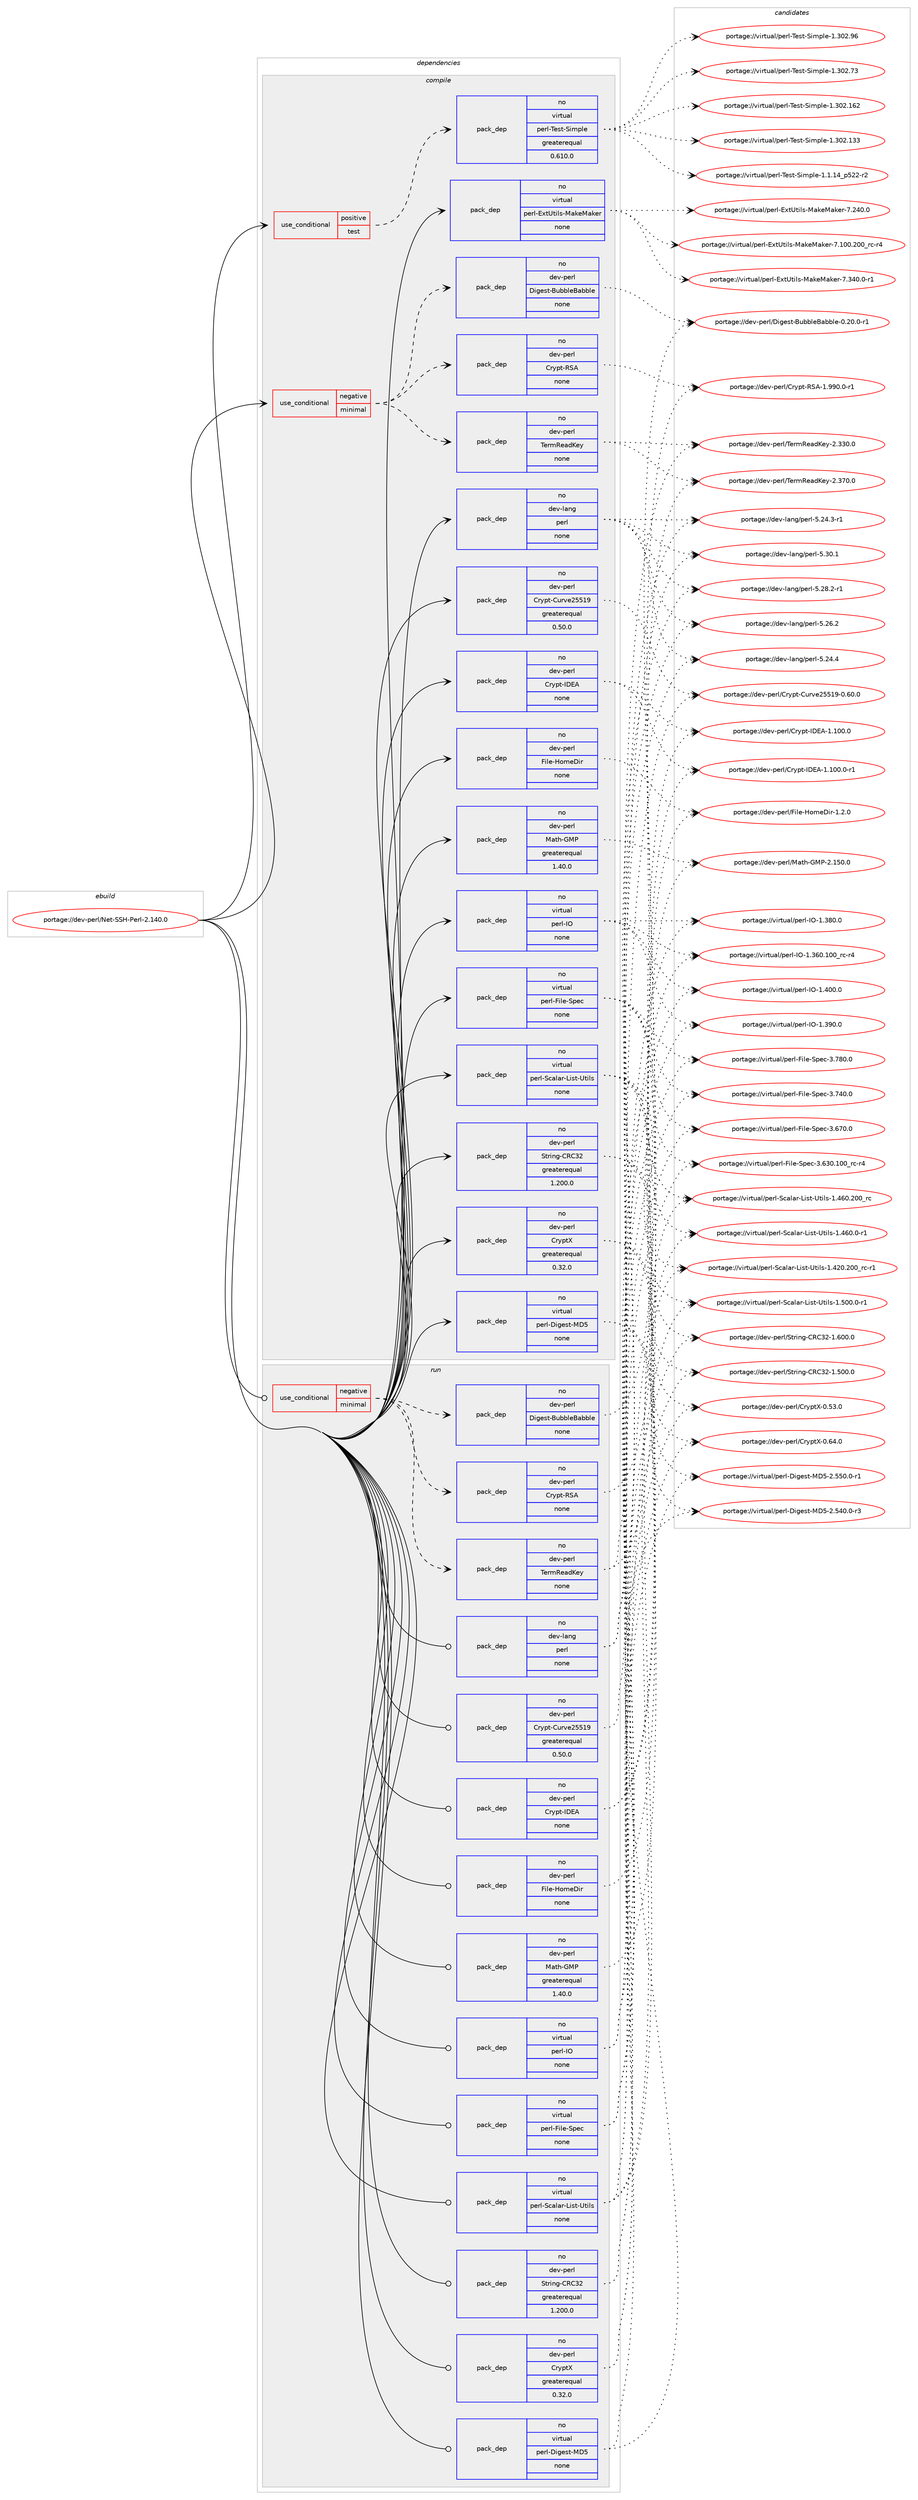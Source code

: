 digraph prolog {

# *************
# Graph options
# *************

newrank=true;
concentrate=true;
compound=true;
graph [rankdir=LR,fontname=Helvetica,fontsize=10,ranksep=1.5];#, ranksep=2.5, nodesep=0.2];
edge  [arrowhead=vee];
node  [fontname=Helvetica,fontsize=10];

# **********
# The ebuild
# **********

subgraph cluster_leftcol {
color=gray;
label=<<i>ebuild</i>>;
id [label="portage://dev-perl/Net-SSH-Perl-2.140.0", color=red, width=4, href="../dev-perl/Net-SSH-Perl-2.140.0.svg"];
}

# ****************
# The dependencies
# ****************

subgraph cluster_midcol {
color=gray;
label=<<i>dependencies</i>>;
subgraph cluster_compile {
fillcolor="#eeeeee";
style=filled;
label=<<i>compile</i>>;
subgraph cond121754 {
dependency486130 [label=<<TABLE BORDER="0" CELLBORDER="1" CELLSPACING="0" CELLPADDING="4"><TR><TD ROWSPAN="3" CELLPADDING="10">use_conditional</TD></TR><TR><TD>negative</TD></TR><TR><TD>minimal</TD></TR></TABLE>>, shape=none, color=red];
subgraph pack359304 {
dependency486131 [label=<<TABLE BORDER="0" CELLBORDER="1" CELLSPACING="0" CELLPADDING="4" WIDTH="220"><TR><TD ROWSPAN="6" CELLPADDING="30">pack_dep</TD></TR><TR><TD WIDTH="110">no</TD></TR><TR><TD>dev-perl</TD></TR><TR><TD>Digest-BubbleBabble</TD></TR><TR><TD>none</TD></TR><TR><TD></TD></TR></TABLE>>, shape=none, color=blue];
}
dependency486130:e -> dependency486131:w [weight=20,style="dashed",arrowhead="vee"];
subgraph pack359305 {
dependency486132 [label=<<TABLE BORDER="0" CELLBORDER="1" CELLSPACING="0" CELLPADDING="4" WIDTH="220"><TR><TD ROWSPAN="6" CELLPADDING="30">pack_dep</TD></TR><TR><TD WIDTH="110">no</TD></TR><TR><TD>dev-perl</TD></TR><TR><TD>Crypt-RSA</TD></TR><TR><TD>none</TD></TR><TR><TD></TD></TR></TABLE>>, shape=none, color=blue];
}
dependency486130:e -> dependency486132:w [weight=20,style="dashed",arrowhead="vee"];
subgraph pack359306 {
dependency486133 [label=<<TABLE BORDER="0" CELLBORDER="1" CELLSPACING="0" CELLPADDING="4" WIDTH="220"><TR><TD ROWSPAN="6" CELLPADDING="30">pack_dep</TD></TR><TR><TD WIDTH="110">no</TD></TR><TR><TD>dev-perl</TD></TR><TR><TD>TermReadKey</TD></TR><TR><TD>none</TD></TR><TR><TD></TD></TR></TABLE>>, shape=none, color=blue];
}
dependency486130:e -> dependency486133:w [weight=20,style="dashed",arrowhead="vee"];
}
id:e -> dependency486130:w [weight=20,style="solid",arrowhead="vee"];
subgraph cond121755 {
dependency486134 [label=<<TABLE BORDER="0" CELLBORDER="1" CELLSPACING="0" CELLPADDING="4"><TR><TD ROWSPAN="3" CELLPADDING="10">use_conditional</TD></TR><TR><TD>positive</TD></TR><TR><TD>test</TD></TR></TABLE>>, shape=none, color=red];
subgraph pack359307 {
dependency486135 [label=<<TABLE BORDER="0" CELLBORDER="1" CELLSPACING="0" CELLPADDING="4" WIDTH="220"><TR><TD ROWSPAN="6" CELLPADDING="30">pack_dep</TD></TR><TR><TD WIDTH="110">no</TD></TR><TR><TD>virtual</TD></TR><TR><TD>perl-Test-Simple</TD></TR><TR><TD>greaterequal</TD></TR><TR><TD>0.610.0</TD></TR></TABLE>>, shape=none, color=blue];
}
dependency486134:e -> dependency486135:w [weight=20,style="dashed",arrowhead="vee"];
}
id:e -> dependency486134:w [weight=20,style="solid",arrowhead="vee"];
subgraph pack359308 {
dependency486136 [label=<<TABLE BORDER="0" CELLBORDER="1" CELLSPACING="0" CELLPADDING="4" WIDTH="220"><TR><TD ROWSPAN="6" CELLPADDING="30">pack_dep</TD></TR><TR><TD WIDTH="110">no</TD></TR><TR><TD>dev-lang</TD></TR><TR><TD>perl</TD></TR><TR><TD>none</TD></TR><TR><TD></TD></TR></TABLE>>, shape=none, color=blue];
}
id:e -> dependency486136:w [weight=20,style="solid",arrowhead="vee"];
subgraph pack359309 {
dependency486137 [label=<<TABLE BORDER="0" CELLBORDER="1" CELLSPACING="0" CELLPADDING="4" WIDTH="220"><TR><TD ROWSPAN="6" CELLPADDING="30">pack_dep</TD></TR><TR><TD WIDTH="110">no</TD></TR><TR><TD>dev-perl</TD></TR><TR><TD>Crypt-Curve25519</TD></TR><TR><TD>greaterequal</TD></TR><TR><TD>0.50.0</TD></TR></TABLE>>, shape=none, color=blue];
}
id:e -> dependency486137:w [weight=20,style="solid",arrowhead="vee"];
subgraph pack359310 {
dependency486138 [label=<<TABLE BORDER="0" CELLBORDER="1" CELLSPACING="0" CELLPADDING="4" WIDTH="220"><TR><TD ROWSPAN="6" CELLPADDING="30">pack_dep</TD></TR><TR><TD WIDTH="110">no</TD></TR><TR><TD>dev-perl</TD></TR><TR><TD>Crypt-IDEA</TD></TR><TR><TD>none</TD></TR><TR><TD></TD></TR></TABLE>>, shape=none, color=blue];
}
id:e -> dependency486138:w [weight=20,style="solid",arrowhead="vee"];
subgraph pack359311 {
dependency486139 [label=<<TABLE BORDER="0" CELLBORDER="1" CELLSPACING="0" CELLPADDING="4" WIDTH="220"><TR><TD ROWSPAN="6" CELLPADDING="30">pack_dep</TD></TR><TR><TD WIDTH="110">no</TD></TR><TR><TD>dev-perl</TD></TR><TR><TD>CryptX</TD></TR><TR><TD>greaterequal</TD></TR><TR><TD>0.32.0</TD></TR></TABLE>>, shape=none, color=blue];
}
id:e -> dependency486139:w [weight=20,style="solid",arrowhead="vee"];
subgraph pack359312 {
dependency486140 [label=<<TABLE BORDER="0" CELLBORDER="1" CELLSPACING="0" CELLPADDING="4" WIDTH="220"><TR><TD ROWSPAN="6" CELLPADDING="30">pack_dep</TD></TR><TR><TD WIDTH="110">no</TD></TR><TR><TD>dev-perl</TD></TR><TR><TD>File-HomeDir</TD></TR><TR><TD>none</TD></TR><TR><TD></TD></TR></TABLE>>, shape=none, color=blue];
}
id:e -> dependency486140:w [weight=20,style="solid",arrowhead="vee"];
subgraph pack359313 {
dependency486141 [label=<<TABLE BORDER="0" CELLBORDER="1" CELLSPACING="0" CELLPADDING="4" WIDTH="220"><TR><TD ROWSPAN="6" CELLPADDING="30">pack_dep</TD></TR><TR><TD WIDTH="110">no</TD></TR><TR><TD>dev-perl</TD></TR><TR><TD>Math-GMP</TD></TR><TR><TD>greaterequal</TD></TR><TR><TD>1.40.0</TD></TR></TABLE>>, shape=none, color=blue];
}
id:e -> dependency486141:w [weight=20,style="solid",arrowhead="vee"];
subgraph pack359314 {
dependency486142 [label=<<TABLE BORDER="0" CELLBORDER="1" CELLSPACING="0" CELLPADDING="4" WIDTH="220"><TR><TD ROWSPAN="6" CELLPADDING="30">pack_dep</TD></TR><TR><TD WIDTH="110">no</TD></TR><TR><TD>dev-perl</TD></TR><TR><TD>String-CRC32</TD></TR><TR><TD>greaterequal</TD></TR><TR><TD>1.200.0</TD></TR></TABLE>>, shape=none, color=blue];
}
id:e -> dependency486142:w [weight=20,style="solid",arrowhead="vee"];
subgraph pack359315 {
dependency486143 [label=<<TABLE BORDER="0" CELLBORDER="1" CELLSPACING="0" CELLPADDING="4" WIDTH="220"><TR><TD ROWSPAN="6" CELLPADDING="30">pack_dep</TD></TR><TR><TD WIDTH="110">no</TD></TR><TR><TD>virtual</TD></TR><TR><TD>perl-Digest-MD5</TD></TR><TR><TD>none</TD></TR><TR><TD></TD></TR></TABLE>>, shape=none, color=blue];
}
id:e -> dependency486143:w [weight=20,style="solid",arrowhead="vee"];
subgraph pack359316 {
dependency486144 [label=<<TABLE BORDER="0" CELLBORDER="1" CELLSPACING="0" CELLPADDING="4" WIDTH="220"><TR><TD ROWSPAN="6" CELLPADDING="30">pack_dep</TD></TR><TR><TD WIDTH="110">no</TD></TR><TR><TD>virtual</TD></TR><TR><TD>perl-ExtUtils-MakeMaker</TD></TR><TR><TD>none</TD></TR><TR><TD></TD></TR></TABLE>>, shape=none, color=blue];
}
id:e -> dependency486144:w [weight=20,style="solid",arrowhead="vee"];
subgraph pack359317 {
dependency486145 [label=<<TABLE BORDER="0" CELLBORDER="1" CELLSPACING="0" CELLPADDING="4" WIDTH="220"><TR><TD ROWSPAN="6" CELLPADDING="30">pack_dep</TD></TR><TR><TD WIDTH="110">no</TD></TR><TR><TD>virtual</TD></TR><TR><TD>perl-File-Spec</TD></TR><TR><TD>none</TD></TR><TR><TD></TD></TR></TABLE>>, shape=none, color=blue];
}
id:e -> dependency486145:w [weight=20,style="solid",arrowhead="vee"];
subgraph pack359318 {
dependency486146 [label=<<TABLE BORDER="0" CELLBORDER="1" CELLSPACING="0" CELLPADDING="4" WIDTH="220"><TR><TD ROWSPAN="6" CELLPADDING="30">pack_dep</TD></TR><TR><TD WIDTH="110">no</TD></TR><TR><TD>virtual</TD></TR><TR><TD>perl-IO</TD></TR><TR><TD>none</TD></TR><TR><TD></TD></TR></TABLE>>, shape=none, color=blue];
}
id:e -> dependency486146:w [weight=20,style="solid",arrowhead="vee"];
subgraph pack359319 {
dependency486147 [label=<<TABLE BORDER="0" CELLBORDER="1" CELLSPACING="0" CELLPADDING="4" WIDTH="220"><TR><TD ROWSPAN="6" CELLPADDING="30">pack_dep</TD></TR><TR><TD WIDTH="110">no</TD></TR><TR><TD>virtual</TD></TR><TR><TD>perl-Scalar-List-Utils</TD></TR><TR><TD>none</TD></TR><TR><TD></TD></TR></TABLE>>, shape=none, color=blue];
}
id:e -> dependency486147:w [weight=20,style="solid",arrowhead="vee"];
}
subgraph cluster_compileandrun {
fillcolor="#eeeeee";
style=filled;
label=<<i>compile and run</i>>;
}
subgraph cluster_run {
fillcolor="#eeeeee";
style=filled;
label=<<i>run</i>>;
subgraph cond121756 {
dependency486148 [label=<<TABLE BORDER="0" CELLBORDER="1" CELLSPACING="0" CELLPADDING="4"><TR><TD ROWSPAN="3" CELLPADDING="10">use_conditional</TD></TR><TR><TD>negative</TD></TR><TR><TD>minimal</TD></TR></TABLE>>, shape=none, color=red];
subgraph pack359320 {
dependency486149 [label=<<TABLE BORDER="0" CELLBORDER="1" CELLSPACING="0" CELLPADDING="4" WIDTH="220"><TR><TD ROWSPAN="6" CELLPADDING="30">pack_dep</TD></TR><TR><TD WIDTH="110">no</TD></TR><TR><TD>dev-perl</TD></TR><TR><TD>Digest-BubbleBabble</TD></TR><TR><TD>none</TD></TR><TR><TD></TD></TR></TABLE>>, shape=none, color=blue];
}
dependency486148:e -> dependency486149:w [weight=20,style="dashed",arrowhead="vee"];
subgraph pack359321 {
dependency486150 [label=<<TABLE BORDER="0" CELLBORDER="1" CELLSPACING="0" CELLPADDING="4" WIDTH="220"><TR><TD ROWSPAN="6" CELLPADDING="30">pack_dep</TD></TR><TR><TD WIDTH="110">no</TD></TR><TR><TD>dev-perl</TD></TR><TR><TD>Crypt-RSA</TD></TR><TR><TD>none</TD></TR><TR><TD></TD></TR></TABLE>>, shape=none, color=blue];
}
dependency486148:e -> dependency486150:w [weight=20,style="dashed",arrowhead="vee"];
subgraph pack359322 {
dependency486151 [label=<<TABLE BORDER="0" CELLBORDER="1" CELLSPACING="0" CELLPADDING="4" WIDTH="220"><TR><TD ROWSPAN="6" CELLPADDING="30">pack_dep</TD></TR><TR><TD WIDTH="110">no</TD></TR><TR><TD>dev-perl</TD></TR><TR><TD>TermReadKey</TD></TR><TR><TD>none</TD></TR><TR><TD></TD></TR></TABLE>>, shape=none, color=blue];
}
dependency486148:e -> dependency486151:w [weight=20,style="dashed",arrowhead="vee"];
}
id:e -> dependency486148:w [weight=20,style="solid",arrowhead="odot"];
subgraph pack359323 {
dependency486152 [label=<<TABLE BORDER="0" CELLBORDER="1" CELLSPACING="0" CELLPADDING="4" WIDTH="220"><TR><TD ROWSPAN="6" CELLPADDING="30">pack_dep</TD></TR><TR><TD WIDTH="110">no</TD></TR><TR><TD>dev-lang</TD></TR><TR><TD>perl</TD></TR><TR><TD>none</TD></TR><TR><TD></TD></TR></TABLE>>, shape=none, color=blue];
}
id:e -> dependency486152:w [weight=20,style="solid",arrowhead="odot"];
subgraph pack359324 {
dependency486153 [label=<<TABLE BORDER="0" CELLBORDER="1" CELLSPACING="0" CELLPADDING="4" WIDTH="220"><TR><TD ROWSPAN="6" CELLPADDING="30">pack_dep</TD></TR><TR><TD WIDTH="110">no</TD></TR><TR><TD>dev-perl</TD></TR><TR><TD>Crypt-Curve25519</TD></TR><TR><TD>greaterequal</TD></TR><TR><TD>0.50.0</TD></TR></TABLE>>, shape=none, color=blue];
}
id:e -> dependency486153:w [weight=20,style="solid",arrowhead="odot"];
subgraph pack359325 {
dependency486154 [label=<<TABLE BORDER="0" CELLBORDER="1" CELLSPACING="0" CELLPADDING="4" WIDTH="220"><TR><TD ROWSPAN="6" CELLPADDING="30">pack_dep</TD></TR><TR><TD WIDTH="110">no</TD></TR><TR><TD>dev-perl</TD></TR><TR><TD>Crypt-IDEA</TD></TR><TR><TD>none</TD></TR><TR><TD></TD></TR></TABLE>>, shape=none, color=blue];
}
id:e -> dependency486154:w [weight=20,style="solid",arrowhead="odot"];
subgraph pack359326 {
dependency486155 [label=<<TABLE BORDER="0" CELLBORDER="1" CELLSPACING="0" CELLPADDING="4" WIDTH="220"><TR><TD ROWSPAN="6" CELLPADDING="30">pack_dep</TD></TR><TR><TD WIDTH="110">no</TD></TR><TR><TD>dev-perl</TD></TR><TR><TD>CryptX</TD></TR><TR><TD>greaterequal</TD></TR><TR><TD>0.32.0</TD></TR></TABLE>>, shape=none, color=blue];
}
id:e -> dependency486155:w [weight=20,style="solid",arrowhead="odot"];
subgraph pack359327 {
dependency486156 [label=<<TABLE BORDER="0" CELLBORDER="1" CELLSPACING="0" CELLPADDING="4" WIDTH="220"><TR><TD ROWSPAN="6" CELLPADDING="30">pack_dep</TD></TR><TR><TD WIDTH="110">no</TD></TR><TR><TD>dev-perl</TD></TR><TR><TD>File-HomeDir</TD></TR><TR><TD>none</TD></TR><TR><TD></TD></TR></TABLE>>, shape=none, color=blue];
}
id:e -> dependency486156:w [weight=20,style="solid",arrowhead="odot"];
subgraph pack359328 {
dependency486157 [label=<<TABLE BORDER="0" CELLBORDER="1" CELLSPACING="0" CELLPADDING="4" WIDTH="220"><TR><TD ROWSPAN="6" CELLPADDING="30">pack_dep</TD></TR><TR><TD WIDTH="110">no</TD></TR><TR><TD>dev-perl</TD></TR><TR><TD>Math-GMP</TD></TR><TR><TD>greaterequal</TD></TR><TR><TD>1.40.0</TD></TR></TABLE>>, shape=none, color=blue];
}
id:e -> dependency486157:w [weight=20,style="solid",arrowhead="odot"];
subgraph pack359329 {
dependency486158 [label=<<TABLE BORDER="0" CELLBORDER="1" CELLSPACING="0" CELLPADDING="4" WIDTH="220"><TR><TD ROWSPAN="6" CELLPADDING="30">pack_dep</TD></TR><TR><TD WIDTH="110">no</TD></TR><TR><TD>dev-perl</TD></TR><TR><TD>String-CRC32</TD></TR><TR><TD>greaterequal</TD></TR><TR><TD>1.200.0</TD></TR></TABLE>>, shape=none, color=blue];
}
id:e -> dependency486158:w [weight=20,style="solid",arrowhead="odot"];
subgraph pack359330 {
dependency486159 [label=<<TABLE BORDER="0" CELLBORDER="1" CELLSPACING="0" CELLPADDING="4" WIDTH="220"><TR><TD ROWSPAN="6" CELLPADDING="30">pack_dep</TD></TR><TR><TD WIDTH="110">no</TD></TR><TR><TD>virtual</TD></TR><TR><TD>perl-Digest-MD5</TD></TR><TR><TD>none</TD></TR><TR><TD></TD></TR></TABLE>>, shape=none, color=blue];
}
id:e -> dependency486159:w [weight=20,style="solid",arrowhead="odot"];
subgraph pack359331 {
dependency486160 [label=<<TABLE BORDER="0" CELLBORDER="1" CELLSPACING="0" CELLPADDING="4" WIDTH="220"><TR><TD ROWSPAN="6" CELLPADDING="30">pack_dep</TD></TR><TR><TD WIDTH="110">no</TD></TR><TR><TD>virtual</TD></TR><TR><TD>perl-File-Spec</TD></TR><TR><TD>none</TD></TR><TR><TD></TD></TR></TABLE>>, shape=none, color=blue];
}
id:e -> dependency486160:w [weight=20,style="solid",arrowhead="odot"];
subgraph pack359332 {
dependency486161 [label=<<TABLE BORDER="0" CELLBORDER="1" CELLSPACING="0" CELLPADDING="4" WIDTH="220"><TR><TD ROWSPAN="6" CELLPADDING="30">pack_dep</TD></TR><TR><TD WIDTH="110">no</TD></TR><TR><TD>virtual</TD></TR><TR><TD>perl-IO</TD></TR><TR><TD>none</TD></TR><TR><TD></TD></TR></TABLE>>, shape=none, color=blue];
}
id:e -> dependency486161:w [weight=20,style="solid",arrowhead="odot"];
subgraph pack359333 {
dependency486162 [label=<<TABLE BORDER="0" CELLBORDER="1" CELLSPACING="0" CELLPADDING="4" WIDTH="220"><TR><TD ROWSPAN="6" CELLPADDING="30">pack_dep</TD></TR><TR><TD WIDTH="110">no</TD></TR><TR><TD>virtual</TD></TR><TR><TD>perl-Scalar-List-Utils</TD></TR><TR><TD>none</TD></TR><TR><TD></TD></TR></TABLE>>, shape=none, color=blue];
}
id:e -> dependency486162:w [weight=20,style="solid",arrowhead="odot"];
}
}

# **************
# The candidates
# **************

subgraph cluster_choices {
rank=same;
color=gray;
label=<<i>candidates</i>>;

subgraph choice359304 {
color=black;
nodesep=1;
choice1001011184511210111410847681051031011151164566117989810810166979898108101454846504846484511449 [label="portage://dev-perl/Digest-BubbleBabble-0.20.0-r1", color=red, width=4,href="../dev-perl/Digest-BubbleBabble-0.20.0-r1.svg"];
dependency486131:e -> choice1001011184511210111410847681051031011151164566117989810810166979898108101454846504846484511449:w [style=dotted,weight="100"];
}
subgraph choice359305 {
color=black;
nodesep=1;
choice1001011184511210111410847671141211121164582836545494657574846484511449 [label="portage://dev-perl/Crypt-RSA-1.990.0-r1", color=red, width=4,href="../dev-perl/Crypt-RSA-1.990.0-r1.svg"];
dependency486132:e -> choice1001011184511210111410847671141211121164582836545494657574846484511449:w [style=dotted,weight="100"];
}
subgraph choice359306 {
color=black;
nodesep=1;
choice1001011184511210111410847841011141098210197100751011214550465155484648 [label="portage://dev-perl/TermReadKey-2.370.0", color=red, width=4,href="../dev-perl/TermReadKey-2.370.0.svg"];
choice1001011184511210111410847841011141098210197100751011214550465151484648 [label="portage://dev-perl/TermReadKey-2.330.0", color=red, width=4,href="../dev-perl/TermReadKey-2.330.0.svg"];
dependency486133:e -> choice1001011184511210111410847841011141098210197100751011214550465155484648:w [style=dotted,weight="100"];
dependency486133:e -> choice1001011184511210111410847841011141098210197100751011214550465151484648:w [style=dotted,weight="100"];
}
subgraph choice359307 {
color=black;
nodesep=1;
choice118105114116117971084711210111410845841011151164583105109112108101454946514850465754 [label="portage://virtual/perl-Test-Simple-1.302.96", color=red, width=4,href="../virtual/perl-Test-Simple-1.302.96.svg"];
choice118105114116117971084711210111410845841011151164583105109112108101454946514850465551 [label="portage://virtual/perl-Test-Simple-1.302.73", color=red, width=4,href="../virtual/perl-Test-Simple-1.302.73.svg"];
choice11810511411611797108471121011141084584101115116458310510911210810145494651485046495450 [label="portage://virtual/perl-Test-Simple-1.302.162", color=red, width=4,href="../virtual/perl-Test-Simple-1.302.162.svg"];
choice11810511411611797108471121011141084584101115116458310510911210810145494651485046495151 [label="portage://virtual/perl-Test-Simple-1.302.133", color=red, width=4,href="../virtual/perl-Test-Simple-1.302.133.svg"];
choice11810511411611797108471121011141084584101115116458310510911210810145494649464952951125350504511450 [label="portage://virtual/perl-Test-Simple-1.1.14_p522-r2", color=red, width=4,href="../virtual/perl-Test-Simple-1.1.14_p522-r2.svg"];
dependency486135:e -> choice118105114116117971084711210111410845841011151164583105109112108101454946514850465754:w [style=dotted,weight="100"];
dependency486135:e -> choice118105114116117971084711210111410845841011151164583105109112108101454946514850465551:w [style=dotted,weight="100"];
dependency486135:e -> choice11810511411611797108471121011141084584101115116458310510911210810145494651485046495450:w [style=dotted,weight="100"];
dependency486135:e -> choice11810511411611797108471121011141084584101115116458310510911210810145494651485046495151:w [style=dotted,weight="100"];
dependency486135:e -> choice11810511411611797108471121011141084584101115116458310510911210810145494649464952951125350504511450:w [style=dotted,weight="100"];
}
subgraph choice359308 {
color=black;
nodesep=1;
choice10010111845108971101034711210111410845534651484649 [label="portage://dev-lang/perl-5.30.1", color=red, width=4,href="../dev-lang/perl-5.30.1.svg"];
choice100101118451089711010347112101114108455346505646504511449 [label="portage://dev-lang/perl-5.28.2-r1", color=red, width=4,href="../dev-lang/perl-5.28.2-r1.svg"];
choice10010111845108971101034711210111410845534650544650 [label="portage://dev-lang/perl-5.26.2", color=red, width=4,href="../dev-lang/perl-5.26.2.svg"];
choice10010111845108971101034711210111410845534650524652 [label="portage://dev-lang/perl-5.24.4", color=red, width=4,href="../dev-lang/perl-5.24.4.svg"];
choice100101118451089711010347112101114108455346505246514511449 [label="portage://dev-lang/perl-5.24.3-r1", color=red, width=4,href="../dev-lang/perl-5.24.3-r1.svg"];
dependency486136:e -> choice10010111845108971101034711210111410845534651484649:w [style=dotted,weight="100"];
dependency486136:e -> choice100101118451089711010347112101114108455346505646504511449:w [style=dotted,weight="100"];
dependency486136:e -> choice10010111845108971101034711210111410845534650544650:w [style=dotted,weight="100"];
dependency486136:e -> choice10010111845108971101034711210111410845534650524652:w [style=dotted,weight="100"];
dependency486136:e -> choice100101118451089711010347112101114108455346505246514511449:w [style=dotted,weight="100"];
}
subgraph choice359309 {
color=black;
nodesep=1;
choice1001011184511210111410847671141211121164567117114118101505353495745484654484648 [label="portage://dev-perl/Crypt-Curve25519-0.60.0", color=red, width=4,href="../dev-perl/Crypt-Curve25519-0.60.0.svg"];
dependency486137:e -> choice1001011184511210111410847671141211121164567117114118101505353495745484654484648:w [style=dotted,weight="100"];
}
subgraph choice359310 {
color=black;
nodesep=1;
choice100101118451121011141084767114121112116457368696545494649484846484511449 [label="portage://dev-perl/Crypt-IDEA-1.100.0-r1", color=red, width=4,href="../dev-perl/Crypt-IDEA-1.100.0-r1.svg"];
choice10010111845112101114108476711412111211645736869654549464948484648 [label="portage://dev-perl/Crypt-IDEA-1.100.0", color=red, width=4,href="../dev-perl/Crypt-IDEA-1.100.0.svg"];
dependency486138:e -> choice100101118451121011141084767114121112116457368696545494649484846484511449:w [style=dotted,weight="100"];
dependency486138:e -> choice10010111845112101114108476711412111211645736869654549464948484648:w [style=dotted,weight="100"];
}
subgraph choice359311 {
color=black;
nodesep=1;
choice1001011184511210111410847671141211121168845484654524648 [label="portage://dev-perl/CryptX-0.64.0", color=red, width=4,href="../dev-perl/CryptX-0.64.0.svg"];
choice1001011184511210111410847671141211121168845484653514648 [label="portage://dev-perl/CryptX-0.53.0", color=red, width=4,href="../dev-perl/CryptX-0.53.0.svg"];
dependency486139:e -> choice1001011184511210111410847671141211121168845484654524648:w [style=dotted,weight="100"];
dependency486139:e -> choice1001011184511210111410847671141211121168845484653514648:w [style=dotted,weight="100"];
}
subgraph choice359312 {
color=black;
nodesep=1;
choice100101118451121011141084770105108101457211110910168105114454946504648 [label="portage://dev-perl/File-HomeDir-1.2.0", color=red, width=4,href="../dev-perl/File-HomeDir-1.2.0.svg"];
dependency486140:e -> choice100101118451121011141084770105108101457211110910168105114454946504648:w [style=dotted,weight="100"];
}
subgraph choice359313 {
color=black;
nodesep=1;
choice10010111845112101114108477797116104457177804550464953484648 [label="portage://dev-perl/Math-GMP-2.150.0", color=red, width=4,href="../dev-perl/Math-GMP-2.150.0.svg"];
dependency486141:e -> choice10010111845112101114108477797116104457177804550464953484648:w [style=dotted,weight="100"];
}
subgraph choice359314 {
color=black;
nodesep=1;
choice1001011184511210111410847831161141051101034567826751504549465448484648 [label="portage://dev-perl/String-CRC32-1.600.0", color=red, width=4,href="../dev-perl/String-CRC32-1.600.0.svg"];
choice1001011184511210111410847831161141051101034567826751504549465348484648 [label="portage://dev-perl/String-CRC32-1.500.0", color=red, width=4,href="../dev-perl/String-CRC32-1.500.0.svg"];
dependency486142:e -> choice1001011184511210111410847831161141051101034567826751504549465448484648:w [style=dotted,weight="100"];
dependency486142:e -> choice1001011184511210111410847831161141051101034567826751504549465348484648:w [style=dotted,weight="100"];
}
subgraph choice359315 {
color=black;
nodesep=1;
choice118105114116117971084711210111410845681051031011151164577685345504653534846484511449 [label="portage://virtual/perl-Digest-MD5-2.550.0-r1", color=red, width=4,href="../virtual/perl-Digest-MD5-2.550.0-r1.svg"];
choice118105114116117971084711210111410845681051031011151164577685345504653524846484511451 [label="portage://virtual/perl-Digest-MD5-2.540.0-r3", color=red, width=4,href="../virtual/perl-Digest-MD5-2.540.0-r3.svg"];
dependency486143:e -> choice118105114116117971084711210111410845681051031011151164577685345504653534846484511449:w [style=dotted,weight="100"];
dependency486143:e -> choice118105114116117971084711210111410845681051031011151164577685345504653524846484511451:w [style=dotted,weight="100"];
}
subgraph choice359316 {
color=black;
nodesep=1;
choice1181051141161179710847112101114108456912011685116105108115457797107101779710710111445554651524846484511449 [label="portage://virtual/perl-ExtUtils-MakeMaker-7.340.0-r1", color=red, width=4,href="../virtual/perl-ExtUtils-MakeMaker-7.340.0-r1.svg"];
choice118105114116117971084711210111410845691201168511610510811545779710710177971071011144555465052484648 [label="portage://virtual/perl-ExtUtils-MakeMaker-7.240.0", color=red, width=4,href="../virtual/perl-ExtUtils-MakeMaker-7.240.0.svg"];
choice118105114116117971084711210111410845691201168511610510811545779710710177971071011144555464948484650484895114994511452 [label="portage://virtual/perl-ExtUtils-MakeMaker-7.100.200_rc-r4", color=red, width=4,href="../virtual/perl-ExtUtils-MakeMaker-7.100.200_rc-r4.svg"];
dependency486144:e -> choice1181051141161179710847112101114108456912011685116105108115457797107101779710710111445554651524846484511449:w [style=dotted,weight="100"];
dependency486144:e -> choice118105114116117971084711210111410845691201168511610510811545779710710177971071011144555465052484648:w [style=dotted,weight="100"];
dependency486144:e -> choice118105114116117971084711210111410845691201168511610510811545779710710177971071011144555464948484650484895114994511452:w [style=dotted,weight="100"];
}
subgraph choice359317 {
color=black;
nodesep=1;
choice118105114116117971084711210111410845701051081014583112101994551465556484648 [label="portage://virtual/perl-File-Spec-3.780.0", color=red, width=4,href="../virtual/perl-File-Spec-3.780.0.svg"];
choice118105114116117971084711210111410845701051081014583112101994551465552484648 [label="portage://virtual/perl-File-Spec-3.740.0", color=red, width=4,href="../virtual/perl-File-Spec-3.740.0.svg"];
choice118105114116117971084711210111410845701051081014583112101994551465455484648 [label="portage://virtual/perl-File-Spec-3.670.0", color=red, width=4,href="../virtual/perl-File-Spec-3.670.0.svg"];
choice118105114116117971084711210111410845701051081014583112101994551465451484649484895114994511452 [label="portage://virtual/perl-File-Spec-3.630.100_rc-r4", color=red, width=4,href="../virtual/perl-File-Spec-3.630.100_rc-r4.svg"];
dependency486145:e -> choice118105114116117971084711210111410845701051081014583112101994551465556484648:w [style=dotted,weight="100"];
dependency486145:e -> choice118105114116117971084711210111410845701051081014583112101994551465552484648:w [style=dotted,weight="100"];
dependency486145:e -> choice118105114116117971084711210111410845701051081014583112101994551465455484648:w [style=dotted,weight="100"];
dependency486145:e -> choice118105114116117971084711210111410845701051081014583112101994551465451484649484895114994511452:w [style=dotted,weight="100"];
}
subgraph choice359318 {
color=black;
nodesep=1;
choice11810511411611797108471121011141084573794549465248484648 [label="portage://virtual/perl-IO-1.400.0", color=red, width=4,href="../virtual/perl-IO-1.400.0.svg"];
choice11810511411611797108471121011141084573794549465157484648 [label="portage://virtual/perl-IO-1.390.0", color=red, width=4,href="../virtual/perl-IO-1.390.0.svg"];
choice11810511411611797108471121011141084573794549465156484648 [label="portage://virtual/perl-IO-1.380.0", color=red, width=4,href="../virtual/perl-IO-1.380.0.svg"];
choice11810511411611797108471121011141084573794549465154484649484895114994511452 [label="portage://virtual/perl-IO-1.360.100_rc-r4", color=red, width=4,href="../virtual/perl-IO-1.360.100_rc-r4.svg"];
dependency486146:e -> choice11810511411611797108471121011141084573794549465248484648:w [style=dotted,weight="100"];
dependency486146:e -> choice11810511411611797108471121011141084573794549465157484648:w [style=dotted,weight="100"];
dependency486146:e -> choice11810511411611797108471121011141084573794549465156484648:w [style=dotted,weight="100"];
dependency486146:e -> choice11810511411611797108471121011141084573794549465154484649484895114994511452:w [style=dotted,weight="100"];
}
subgraph choice359319 {
color=black;
nodesep=1;
choice118105114116117971084711210111410845839997108971144576105115116458511610510811545494653484846484511449 [label="portage://virtual/perl-Scalar-List-Utils-1.500.0-r1", color=red, width=4,href="../virtual/perl-Scalar-List-Utils-1.500.0-r1.svg"];
choice1181051141161179710847112101114108458399971089711445761051151164585116105108115454946525448465048489511499 [label="portage://virtual/perl-Scalar-List-Utils-1.460.200_rc", color=red, width=4,href="../virtual/perl-Scalar-List-Utils-1.460.200_rc.svg"];
choice118105114116117971084711210111410845839997108971144576105115116458511610510811545494652544846484511449 [label="portage://virtual/perl-Scalar-List-Utils-1.460.0-r1", color=red, width=4,href="../virtual/perl-Scalar-List-Utils-1.460.0-r1.svg"];
choice11810511411611797108471121011141084583999710897114457610511511645851161051081154549465250484650484895114994511449 [label="portage://virtual/perl-Scalar-List-Utils-1.420.200_rc-r1", color=red, width=4,href="../virtual/perl-Scalar-List-Utils-1.420.200_rc-r1.svg"];
dependency486147:e -> choice118105114116117971084711210111410845839997108971144576105115116458511610510811545494653484846484511449:w [style=dotted,weight="100"];
dependency486147:e -> choice1181051141161179710847112101114108458399971089711445761051151164585116105108115454946525448465048489511499:w [style=dotted,weight="100"];
dependency486147:e -> choice118105114116117971084711210111410845839997108971144576105115116458511610510811545494652544846484511449:w [style=dotted,weight="100"];
dependency486147:e -> choice11810511411611797108471121011141084583999710897114457610511511645851161051081154549465250484650484895114994511449:w [style=dotted,weight="100"];
}
subgraph choice359320 {
color=black;
nodesep=1;
choice1001011184511210111410847681051031011151164566117989810810166979898108101454846504846484511449 [label="portage://dev-perl/Digest-BubbleBabble-0.20.0-r1", color=red, width=4,href="../dev-perl/Digest-BubbleBabble-0.20.0-r1.svg"];
dependency486149:e -> choice1001011184511210111410847681051031011151164566117989810810166979898108101454846504846484511449:w [style=dotted,weight="100"];
}
subgraph choice359321 {
color=black;
nodesep=1;
choice1001011184511210111410847671141211121164582836545494657574846484511449 [label="portage://dev-perl/Crypt-RSA-1.990.0-r1", color=red, width=4,href="../dev-perl/Crypt-RSA-1.990.0-r1.svg"];
dependency486150:e -> choice1001011184511210111410847671141211121164582836545494657574846484511449:w [style=dotted,weight="100"];
}
subgraph choice359322 {
color=black;
nodesep=1;
choice1001011184511210111410847841011141098210197100751011214550465155484648 [label="portage://dev-perl/TermReadKey-2.370.0", color=red, width=4,href="../dev-perl/TermReadKey-2.370.0.svg"];
choice1001011184511210111410847841011141098210197100751011214550465151484648 [label="portage://dev-perl/TermReadKey-2.330.0", color=red, width=4,href="../dev-perl/TermReadKey-2.330.0.svg"];
dependency486151:e -> choice1001011184511210111410847841011141098210197100751011214550465155484648:w [style=dotted,weight="100"];
dependency486151:e -> choice1001011184511210111410847841011141098210197100751011214550465151484648:w [style=dotted,weight="100"];
}
subgraph choice359323 {
color=black;
nodesep=1;
choice10010111845108971101034711210111410845534651484649 [label="portage://dev-lang/perl-5.30.1", color=red, width=4,href="../dev-lang/perl-5.30.1.svg"];
choice100101118451089711010347112101114108455346505646504511449 [label="portage://dev-lang/perl-5.28.2-r1", color=red, width=4,href="../dev-lang/perl-5.28.2-r1.svg"];
choice10010111845108971101034711210111410845534650544650 [label="portage://dev-lang/perl-5.26.2", color=red, width=4,href="../dev-lang/perl-5.26.2.svg"];
choice10010111845108971101034711210111410845534650524652 [label="portage://dev-lang/perl-5.24.4", color=red, width=4,href="../dev-lang/perl-5.24.4.svg"];
choice100101118451089711010347112101114108455346505246514511449 [label="portage://dev-lang/perl-5.24.3-r1", color=red, width=4,href="../dev-lang/perl-5.24.3-r1.svg"];
dependency486152:e -> choice10010111845108971101034711210111410845534651484649:w [style=dotted,weight="100"];
dependency486152:e -> choice100101118451089711010347112101114108455346505646504511449:w [style=dotted,weight="100"];
dependency486152:e -> choice10010111845108971101034711210111410845534650544650:w [style=dotted,weight="100"];
dependency486152:e -> choice10010111845108971101034711210111410845534650524652:w [style=dotted,weight="100"];
dependency486152:e -> choice100101118451089711010347112101114108455346505246514511449:w [style=dotted,weight="100"];
}
subgraph choice359324 {
color=black;
nodesep=1;
choice1001011184511210111410847671141211121164567117114118101505353495745484654484648 [label="portage://dev-perl/Crypt-Curve25519-0.60.0", color=red, width=4,href="../dev-perl/Crypt-Curve25519-0.60.0.svg"];
dependency486153:e -> choice1001011184511210111410847671141211121164567117114118101505353495745484654484648:w [style=dotted,weight="100"];
}
subgraph choice359325 {
color=black;
nodesep=1;
choice100101118451121011141084767114121112116457368696545494649484846484511449 [label="portage://dev-perl/Crypt-IDEA-1.100.0-r1", color=red, width=4,href="../dev-perl/Crypt-IDEA-1.100.0-r1.svg"];
choice10010111845112101114108476711412111211645736869654549464948484648 [label="portage://dev-perl/Crypt-IDEA-1.100.0", color=red, width=4,href="../dev-perl/Crypt-IDEA-1.100.0.svg"];
dependency486154:e -> choice100101118451121011141084767114121112116457368696545494649484846484511449:w [style=dotted,weight="100"];
dependency486154:e -> choice10010111845112101114108476711412111211645736869654549464948484648:w [style=dotted,weight="100"];
}
subgraph choice359326 {
color=black;
nodesep=1;
choice1001011184511210111410847671141211121168845484654524648 [label="portage://dev-perl/CryptX-0.64.0", color=red, width=4,href="../dev-perl/CryptX-0.64.0.svg"];
choice1001011184511210111410847671141211121168845484653514648 [label="portage://dev-perl/CryptX-0.53.0", color=red, width=4,href="../dev-perl/CryptX-0.53.0.svg"];
dependency486155:e -> choice1001011184511210111410847671141211121168845484654524648:w [style=dotted,weight="100"];
dependency486155:e -> choice1001011184511210111410847671141211121168845484653514648:w [style=dotted,weight="100"];
}
subgraph choice359327 {
color=black;
nodesep=1;
choice100101118451121011141084770105108101457211110910168105114454946504648 [label="portage://dev-perl/File-HomeDir-1.2.0", color=red, width=4,href="../dev-perl/File-HomeDir-1.2.0.svg"];
dependency486156:e -> choice100101118451121011141084770105108101457211110910168105114454946504648:w [style=dotted,weight="100"];
}
subgraph choice359328 {
color=black;
nodesep=1;
choice10010111845112101114108477797116104457177804550464953484648 [label="portage://dev-perl/Math-GMP-2.150.0", color=red, width=4,href="../dev-perl/Math-GMP-2.150.0.svg"];
dependency486157:e -> choice10010111845112101114108477797116104457177804550464953484648:w [style=dotted,weight="100"];
}
subgraph choice359329 {
color=black;
nodesep=1;
choice1001011184511210111410847831161141051101034567826751504549465448484648 [label="portage://dev-perl/String-CRC32-1.600.0", color=red, width=4,href="../dev-perl/String-CRC32-1.600.0.svg"];
choice1001011184511210111410847831161141051101034567826751504549465348484648 [label="portage://dev-perl/String-CRC32-1.500.0", color=red, width=4,href="../dev-perl/String-CRC32-1.500.0.svg"];
dependency486158:e -> choice1001011184511210111410847831161141051101034567826751504549465448484648:w [style=dotted,weight="100"];
dependency486158:e -> choice1001011184511210111410847831161141051101034567826751504549465348484648:w [style=dotted,weight="100"];
}
subgraph choice359330 {
color=black;
nodesep=1;
choice118105114116117971084711210111410845681051031011151164577685345504653534846484511449 [label="portage://virtual/perl-Digest-MD5-2.550.0-r1", color=red, width=4,href="../virtual/perl-Digest-MD5-2.550.0-r1.svg"];
choice118105114116117971084711210111410845681051031011151164577685345504653524846484511451 [label="portage://virtual/perl-Digest-MD5-2.540.0-r3", color=red, width=4,href="../virtual/perl-Digest-MD5-2.540.0-r3.svg"];
dependency486159:e -> choice118105114116117971084711210111410845681051031011151164577685345504653534846484511449:w [style=dotted,weight="100"];
dependency486159:e -> choice118105114116117971084711210111410845681051031011151164577685345504653524846484511451:w [style=dotted,weight="100"];
}
subgraph choice359331 {
color=black;
nodesep=1;
choice118105114116117971084711210111410845701051081014583112101994551465556484648 [label="portage://virtual/perl-File-Spec-3.780.0", color=red, width=4,href="../virtual/perl-File-Spec-3.780.0.svg"];
choice118105114116117971084711210111410845701051081014583112101994551465552484648 [label="portage://virtual/perl-File-Spec-3.740.0", color=red, width=4,href="../virtual/perl-File-Spec-3.740.0.svg"];
choice118105114116117971084711210111410845701051081014583112101994551465455484648 [label="portage://virtual/perl-File-Spec-3.670.0", color=red, width=4,href="../virtual/perl-File-Spec-3.670.0.svg"];
choice118105114116117971084711210111410845701051081014583112101994551465451484649484895114994511452 [label="portage://virtual/perl-File-Spec-3.630.100_rc-r4", color=red, width=4,href="../virtual/perl-File-Spec-3.630.100_rc-r4.svg"];
dependency486160:e -> choice118105114116117971084711210111410845701051081014583112101994551465556484648:w [style=dotted,weight="100"];
dependency486160:e -> choice118105114116117971084711210111410845701051081014583112101994551465552484648:w [style=dotted,weight="100"];
dependency486160:e -> choice118105114116117971084711210111410845701051081014583112101994551465455484648:w [style=dotted,weight="100"];
dependency486160:e -> choice118105114116117971084711210111410845701051081014583112101994551465451484649484895114994511452:w [style=dotted,weight="100"];
}
subgraph choice359332 {
color=black;
nodesep=1;
choice11810511411611797108471121011141084573794549465248484648 [label="portage://virtual/perl-IO-1.400.0", color=red, width=4,href="../virtual/perl-IO-1.400.0.svg"];
choice11810511411611797108471121011141084573794549465157484648 [label="portage://virtual/perl-IO-1.390.0", color=red, width=4,href="../virtual/perl-IO-1.390.0.svg"];
choice11810511411611797108471121011141084573794549465156484648 [label="portage://virtual/perl-IO-1.380.0", color=red, width=4,href="../virtual/perl-IO-1.380.0.svg"];
choice11810511411611797108471121011141084573794549465154484649484895114994511452 [label="portage://virtual/perl-IO-1.360.100_rc-r4", color=red, width=4,href="../virtual/perl-IO-1.360.100_rc-r4.svg"];
dependency486161:e -> choice11810511411611797108471121011141084573794549465248484648:w [style=dotted,weight="100"];
dependency486161:e -> choice11810511411611797108471121011141084573794549465157484648:w [style=dotted,weight="100"];
dependency486161:e -> choice11810511411611797108471121011141084573794549465156484648:w [style=dotted,weight="100"];
dependency486161:e -> choice11810511411611797108471121011141084573794549465154484649484895114994511452:w [style=dotted,weight="100"];
}
subgraph choice359333 {
color=black;
nodesep=1;
choice118105114116117971084711210111410845839997108971144576105115116458511610510811545494653484846484511449 [label="portage://virtual/perl-Scalar-List-Utils-1.500.0-r1", color=red, width=4,href="../virtual/perl-Scalar-List-Utils-1.500.0-r1.svg"];
choice1181051141161179710847112101114108458399971089711445761051151164585116105108115454946525448465048489511499 [label="portage://virtual/perl-Scalar-List-Utils-1.460.200_rc", color=red, width=4,href="../virtual/perl-Scalar-List-Utils-1.460.200_rc.svg"];
choice118105114116117971084711210111410845839997108971144576105115116458511610510811545494652544846484511449 [label="portage://virtual/perl-Scalar-List-Utils-1.460.0-r1", color=red, width=4,href="../virtual/perl-Scalar-List-Utils-1.460.0-r1.svg"];
choice11810511411611797108471121011141084583999710897114457610511511645851161051081154549465250484650484895114994511449 [label="portage://virtual/perl-Scalar-List-Utils-1.420.200_rc-r1", color=red, width=4,href="../virtual/perl-Scalar-List-Utils-1.420.200_rc-r1.svg"];
dependency486162:e -> choice118105114116117971084711210111410845839997108971144576105115116458511610510811545494653484846484511449:w [style=dotted,weight="100"];
dependency486162:e -> choice1181051141161179710847112101114108458399971089711445761051151164585116105108115454946525448465048489511499:w [style=dotted,weight="100"];
dependency486162:e -> choice118105114116117971084711210111410845839997108971144576105115116458511610510811545494652544846484511449:w [style=dotted,weight="100"];
dependency486162:e -> choice11810511411611797108471121011141084583999710897114457610511511645851161051081154549465250484650484895114994511449:w [style=dotted,weight="100"];
}
}

}
